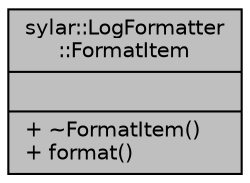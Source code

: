 digraph "sylar::LogFormatter::FormatItem"
{
 // LATEX_PDF_SIZE
  edge [fontname="Helvetica",fontsize="10",labelfontname="Helvetica",labelfontsize="10"];
  node [fontname="Helvetica",fontsize="10",shape=record];
  Node1 [label="{sylar::LogFormatter\l::FormatItem\n||+ ~FormatItem()\l+ format()\l}",height=0.2,width=0.4,color="black", fillcolor="grey75", style="filled", fontcolor="black",tooltip="日志内容项格式化"];
}
